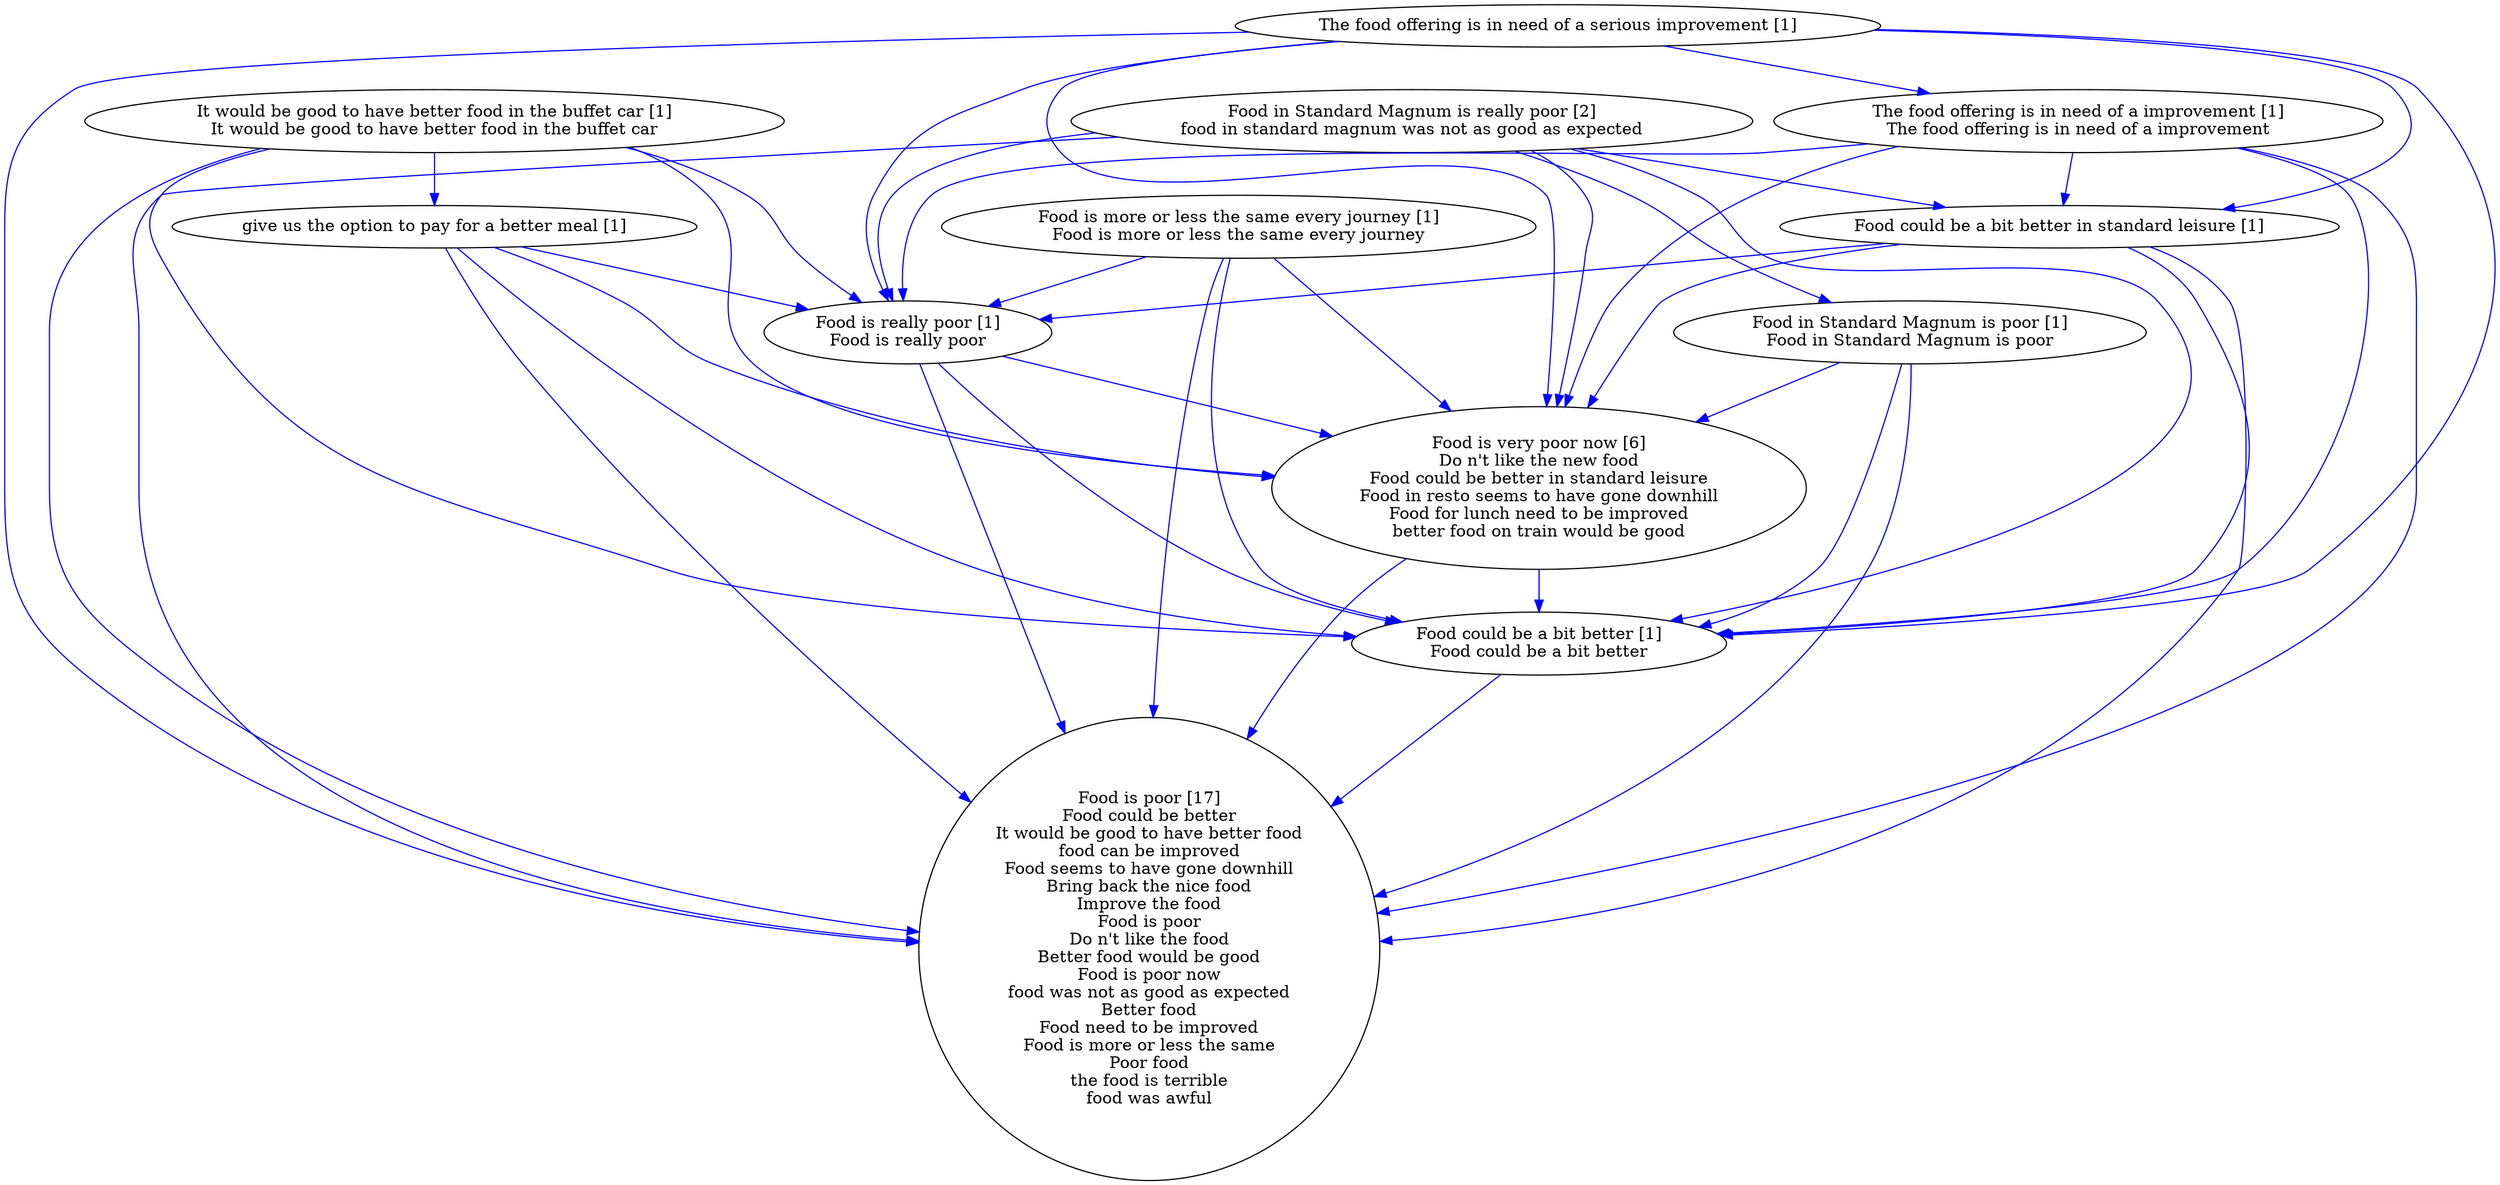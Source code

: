 digraph collapsedGraph {
"Food is very poor now [6]\nDo n't like the new food\nFood could be better in standard leisure\nFood in resto seems to have gone downhill\nFood for lunch need to be improved\nbetter food on train would be good""Food is poor [17]\nFood could be better\nIt would be good to have better food\nfood can be improved\nFood seems to have gone downhill\nBring back the nice food\nImprove the food\nFood is poor\nDo n't like the food\nBetter food would be good\nFood is poor now\nfood was not as good as expected\nBetter food\nFood need to be improved\nFood is more or less the same\nPoor food\nthe food is terrible\nfood was awful""Food in Standard Magnum is really poor [2]\nfood in standard magnum was not as good as expected""Food could be a bit better in standard leisure [1]""Food could be a bit better [1]\nFood could be a bit better""Food in Standard Magnum is poor [1]\nFood in Standard Magnum is poor""Food is really poor [1]\nFood is really poor""Food is more or less the same every journey [1]\nFood is more or less the same every journey""It would be good to have better food in the buffet car [1]\nIt would be good to have better food in the buffet car""The food offering is in need of a serious improvement [1]""The food offering is in need of a improvement [1]\nThe food offering is in need of a improvement""give us the option to pay for a better meal [1]""Food could be a bit better in standard leisure [1]" -> "Food is very poor now [6]\nDo n't like the new food\nFood could be better in standard leisure\nFood in resto seems to have gone downhill\nFood for lunch need to be improved\nbetter food on train would be good" [color=blue]
"Food could be a bit better in standard leisure [1]" -> "Food is really poor [1]\nFood is really poor" [color=blue]
"Food could be a bit better in standard leisure [1]" -> "Food is poor [17]\nFood could be better\nIt would be good to have better food\nfood can be improved\nFood seems to have gone downhill\nBring back the nice food\nImprove the food\nFood is poor\nDo n't like the food\nBetter food would be good\nFood is poor now\nfood was not as good as expected\nBetter food\nFood need to be improved\nFood is more or less the same\nPoor food\nthe food is terrible\nfood was awful" [color=blue]
"The food offering is in need of a serious improvement [1]" -> "Food could be a bit better [1]\nFood could be a bit better" [color=blue]
"The food offering is in need of a improvement [1]\nThe food offering is in need of a improvement" -> "Food could be a bit better [1]\nFood could be a bit better" [color=blue]
"Food in Standard Magnum is really poor [2]\nfood in standard magnum was not as good as expected" -> "Food could be a bit better [1]\nFood could be a bit better" [color=blue]
"Food is really poor [1]\nFood is really poor" -> "Food is very poor now [6]\nDo n't like the new food\nFood could be better in standard leisure\nFood in resto seems to have gone downhill\nFood for lunch need to be improved\nbetter food on train would be good" [color=blue]
"Food is really poor [1]\nFood is really poor" -> "Food is poor [17]\nFood could be better\nIt would be good to have better food\nfood can be improved\nFood seems to have gone downhill\nBring back the nice food\nImprove the food\nFood is poor\nDo n't like the food\nBetter food would be good\nFood is poor now\nfood was not as good as expected\nBetter food\nFood need to be improved\nFood is more or less the same\nPoor food\nthe food is terrible\nfood was awful" [color=blue]
"Food is really poor [1]\nFood is really poor" -> "Food could be a bit better [1]\nFood could be a bit better" [color=blue]
"It would be good to have better food in the buffet car [1]\nIt would be good to have better food in the buffet car" -> "Food is poor [17]\nFood could be better\nIt would be good to have better food\nfood can be improved\nFood seems to have gone downhill\nBring back the nice food\nImprove the food\nFood is poor\nDo n't like the food\nBetter food would be good\nFood is poor now\nfood was not as good as expected\nBetter food\nFood need to be improved\nFood is more or less the same\nPoor food\nthe food is terrible\nfood was awful" [color=blue]
"Food is more or less the same every journey [1]\nFood is more or less the same every journey" -> "Food is very poor now [6]\nDo n't like the new food\nFood could be better in standard leisure\nFood in resto seems to have gone downhill\nFood for lunch need to be improved\nbetter food on train would be good" [color=blue]
"It would be good to have better food in the buffet car [1]\nIt would be good to have better food in the buffet car" -> "give us the option to pay for a better meal [1]" [color=blue]
"It would be good to have better food in the buffet car [1]\nIt would be good to have better food in the buffet car" -> "Food is really poor [1]\nFood is really poor" [color=blue]
"It would be good to have better food in the buffet car [1]\nIt would be good to have better food in the buffet car" -> "Food is very poor now [6]\nDo n't like the new food\nFood could be better in standard leisure\nFood in resto seems to have gone downhill\nFood for lunch need to be improved\nbetter food on train would be good" [color=blue]
"Food is more or less the same every journey [1]\nFood is more or less the same every journey" -> "Food is really poor [1]\nFood is really poor" [color=blue]
"Food is very poor now [6]\nDo n't like the new food\nFood could be better in standard leisure\nFood in resto seems to have gone downhill\nFood for lunch need to be improved\nbetter food on train would be good" -> "Food is poor [17]\nFood could be better\nIt would be good to have better food\nfood can be improved\nFood seems to have gone downhill\nBring back the nice food\nImprove the food\nFood is poor\nDo n't like the food\nBetter food would be good\nFood is poor now\nfood was not as good as expected\nBetter food\nFood need to be improved\nFood is more or less the same\nPoor food\nthe food is terrible\nfood was awful" [color=blue]
"It would be good to have better food in the buffet car [1]\nIt would be good to have better food in the buffet car" -> "Food could be a bit better [1]\nFood could be a bit better" [color=blue]
"The food offering is in need of a improvement [1]\nThe food offering is in need of a improvement" -> "Food is poor [17]\nFood could be better\nIt would be good to have better food\nfood can be improved\nFood seems to have gone downhill\nBring back the nice food\nImprove the food\nFood is poor\nDo n't like the food\nBetter food would be good\nFood is poor now\nfood was not as good as expected\nBetter food\nFood need to be improved\nFood is more or less the same\nPoor food\nthe food is terrible\nfood was awful" [color=blue]
"The food offering is in need of a improvement [1]\nThe food offering is in need of a improvement" -> "Food could be a bit better in standard leisure [1]" [color=blue]
"The food offering is in need of a improvement [1]\nThe food offering is in need of a improvement" -> "Food is really poor [1]\nFood is really poor" [color=blue]
"The food offering is in need of a serious improvement [1]" -> "Food is very poor now [6]\nDo n't like the new food\nFood could be better in standard leisure\nFood in resto seems to have gone downhill\nFood for lunch need to be improved\nbetter food on train would be good" [color=blue]
"Food in Standard Magnum is poor [1]\nFood in Standard Magnum is poor" -> "Food could be a bit better [1]\nFood could be a bit better" [color=blue]
"Food could be a bit better [1]\nFood could be a bit better" -> "Food is poor [17]\nFood could be better\nIt would be good to have better food\nfood can be improved\nFood seems to have gone downhill\nBring back the nice food\nImprove the food\nFood is poor\nDo n't like the food\nBetter food would be good\nFood is poor now\nfood was not as good as expected\nBetter food\nFood need to be improved\nFood is more or less the same\nPoor food\nthe food is terrible\nfood was awful" [color=blue]
"The food offering is in need of a improvement [1]\nThe food offering is in need of a improvement" -> "Food is very poor now [6]\nDo n't like the new food\nFood could be better in standard leisure\nFood in resto seems to have gone downhill\nFood for lunch need to be improved\nbetter food on train would be good" [color=blue]
"give us the option to pay for a better meal [1]" -> "Food is poor [17]\nFood could be better\nIt would be good to have better food\nfood can be improved\nFood seems to have gone downhill\nBring back the nice food\nImprove the food\nFood is poor\nDo n't like the food\nBetter food would be good\nFood is poor now\nfood was not as good as expected\nBetter food\nFood need to be improved\nFood is more or less the same\nPoor food\nthe food is terrible\nfood was awful" [color=blue]
"give us the option to pay for a better meal [1]" -> "Food could be a bit better [1]\nFood could be a bit better" [color=blue]
"give us the option to pay for a better meal [1]" -> "Food is really poor [1]\nFood is really poor" [color=blue]
"Food in Standard Magnum is really poor [2]\nfood in standard magnum was not as good as expected" -> "Food is very poor now [6]\nDo n't like the new food\nFood could be better in standard leisure\nFood in resto seems to have gone downhill\nFood for lunch need to be improved\nbetter food on train would be good" [color=blue]
"Food is more or less the same every journey [1]\nFood is more or less the same every journey" -> "Food is poor [17]\nFood could be better\nIt would be good to have better food\nfood can be improved\nFood seems to have gone downhill\nBring back the nice food\nImprove the food\nFood is poor\nDo n't like the food\nBetter food would be good\nFood is poor now\nfood was not as good as expected\nBetter food\nFood need to be improved\nFood is more or less the same\nPoor food\nthe food is terrible\nfood was awful" [color=blue]
"Food is more or less the same every journey [1]\nFood is more or less the same every journey" -> "Food could be a bit better [1]\nFood could be a bit better" [color=blue]
"give us the option to pay for a better meal [1]" -> "Food is very poor now [6]\nDo n't like the new food\nFood could be better in standard leisure\nFood in resto seems to have gone downhill\nFood for lunch need to be improved\nbetter food on train would be good" [color=blue]
"Food in Standard Magnum is really poor [2]\nfood in standard magnum was not as good as expected" -> "Food is really poor [1]\nFood is really poor" [color=blue]
"Food in Standard Magnum is really poor [2]\nfood in standard magnum was not as good as expected" -> "Food is poor [17]\nFood could be better\nIt would be good to have better food\nfood can be improved\nFood seems to have gone downhill\nBring back the nice food\nImprove the food\nFood is poor\nDo n't like the food\nBetter food would be good\nFood is poor now\nfood was not as good as expected\nBetter food\nFood need to be improved\nFood is more or less the same\nPoor food\nthe food is terrible\nfood was awful" [color=blue]
"The food offering is in need of a serious improvement [1]" -> "Food is really poor [1]\nFood is really poor" [color=blue]
"Food in Standard Magnum is poor [1]\nFood in Standard Magnum is poor" -> "Food is poor [17]\nFood could be better\nIt would be good to have better food\nfood can be improved\nFood seems to have gone downhill\nBring back the nice food\nImprove the food\nFood is poor\nDo n't like the food\nBetter food would be good\nFood is poor now\nfood was not as good as expected\nBetter food\nFood need to be improved\nFood is more or less the same\nPoor food\nthe food is terrible\nfood was awful" [color=blue]
"The food offering is in need of a serious improvement [1]" -> "Food is poor [17]\nFood could be better\nIt would be good to have better food\nfood can be improved\nFood seems to have gone downhill\nBring back the nice food\nImprove the food\nFood is poor\nDo n't like the food\nBetter food would be good\nFood is poor now\nfood was not as good as expected\nBetter food\nFood need to be improved\nFood is more or less the same\nPoor food\nthe food is terrible\nfood was awful" [color=blue]
"The food offering is in need of a serious improvement [1]" -> "Food could be a bit better in standard leisure [1]" [color=blue]
"Food in Standard Magnum is poor [1]\nFood in Standard Magnum is poor" -> "Food is very poor now [6]\nDo n't like the new food\nFood could be better in standard leisure\nFood in resto seems to have gone downhill\nFood for lunch need to be improved\nbetter food on train would be good" [color=blue]
"Food in Standard Magnum is really poor [2]\nfood in standard magnum was not as good as expected" -> "Food could be a bit better in standard leisure [1]" [color=blue]
"Food could be a bit better in standard leisure [1]" -> "Food could be a bit better [1]\nFood could be a bit better" [color=blue]
"The food offering is in need of a serious improvement [1]" -> "The food offering is in need of a improvement [1]\nThe food offering is in need of a improvement" [color=blue]
"Food is very poor now [6]\nDo n't like the new food\nFood could be better in standard leisure\nFood in resto seems to have gone downhill\nFood for lunch need to be improved\nbetter food on train would be good" -> "Food could be a bit better [1]\nFood could be a bit better" [color=blue]
"Food in Standard Magnum is really poor [2]\nfood in standard magnum was not as good as expected" -> "Food in Standard Magnum is poor [1]\nFood in Standard Magnum is poor" [color=blue]
}
